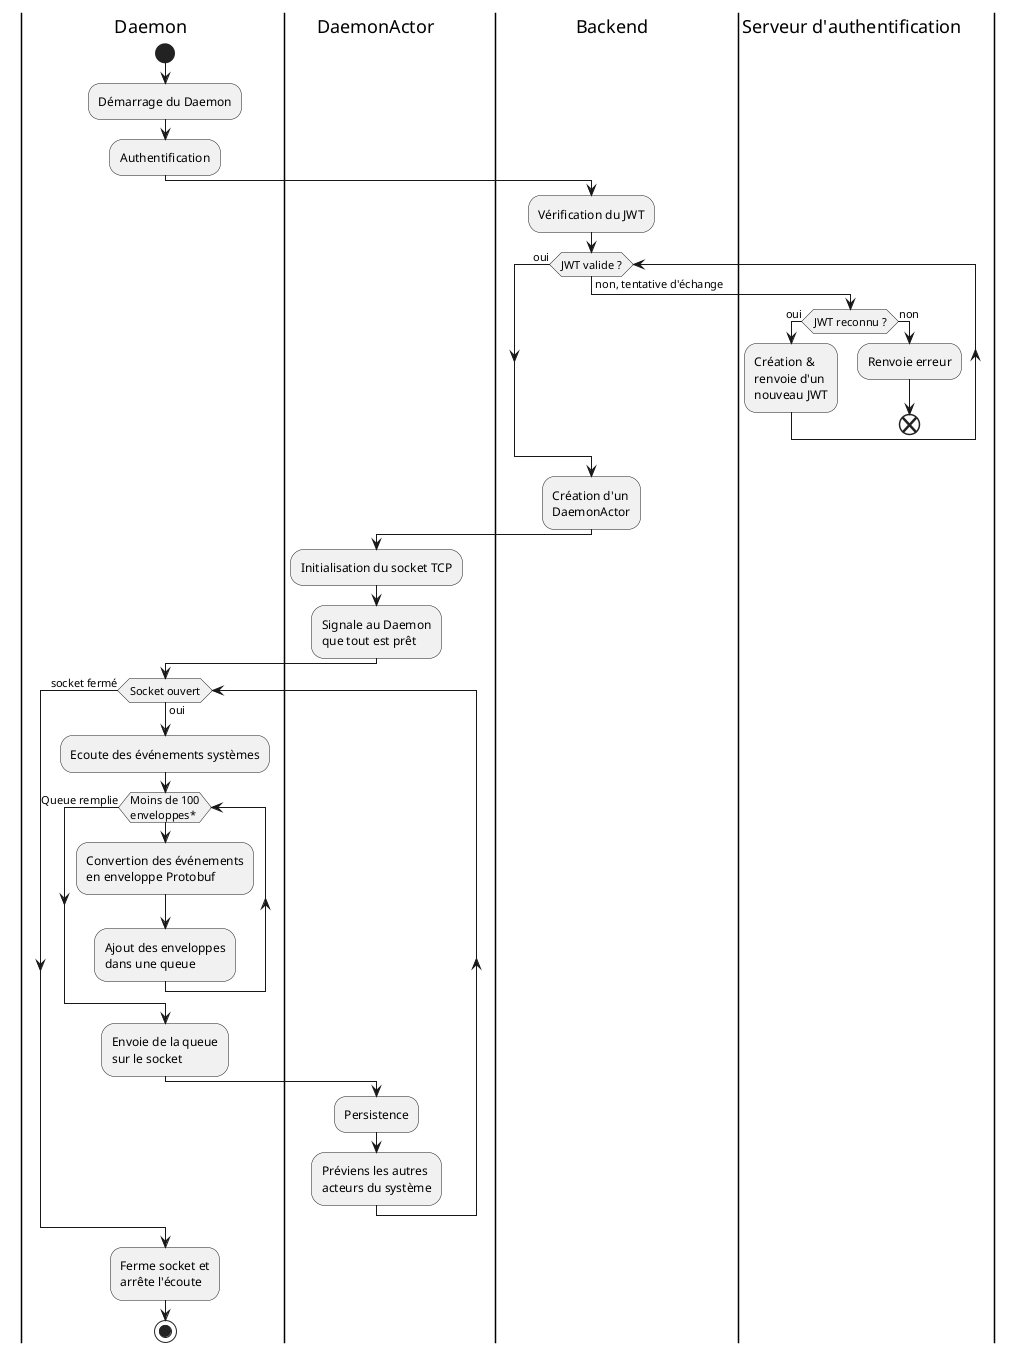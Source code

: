 'Describes the global process of monitoring in the Daemon.
'This diagram shows what goes on in which actor, from the authentication step to the persistence

@startuml
skinparam swimlaneWidth same

|Daemon|
start
:Démarrage du Daemon;
:Authentification;

'Putting DaemonActor swimlane here allows to manipulate the order in which they appear
|DaemonActor|
|Backend|
:Vérification du JWT;
while (JWT valide ?) is (non, tentative d'échange)
  |Serveur d'authentification|
  if (JWT reconnu ?) then (oui)
    :Création & \nrenvoie d'un\nnouveau JWT;
  else (non)
    :Renvoie erreur;
    end
  endif
endwhile (oui)

  |Backend|
  :Création d'un\nDaemonActor;



|DaemonActor|
:Initialisation du socket TCP;
:Signale au Daemon\nque tout est prêt;

|Daemon|
while (Socket ouvert) is (oui)
  :Ecoute des événements systèmes;
  while (Moins de 100\nenveloppes*)
    :Convertion des événements\nen enveloppe Protobuf;
    :Ajout des enveloppes\ndans une queue;
  endwhile (Queue remplie)
:Envoie de la queue\nsur le socket;

|DaemonActor|
:Persistence;
:Préviens les autres\nacteurs du système;

|Daemon|
endwhile (socket fermé)
:Ferme socket et\narrête l'écoute;
stop
@enduml

